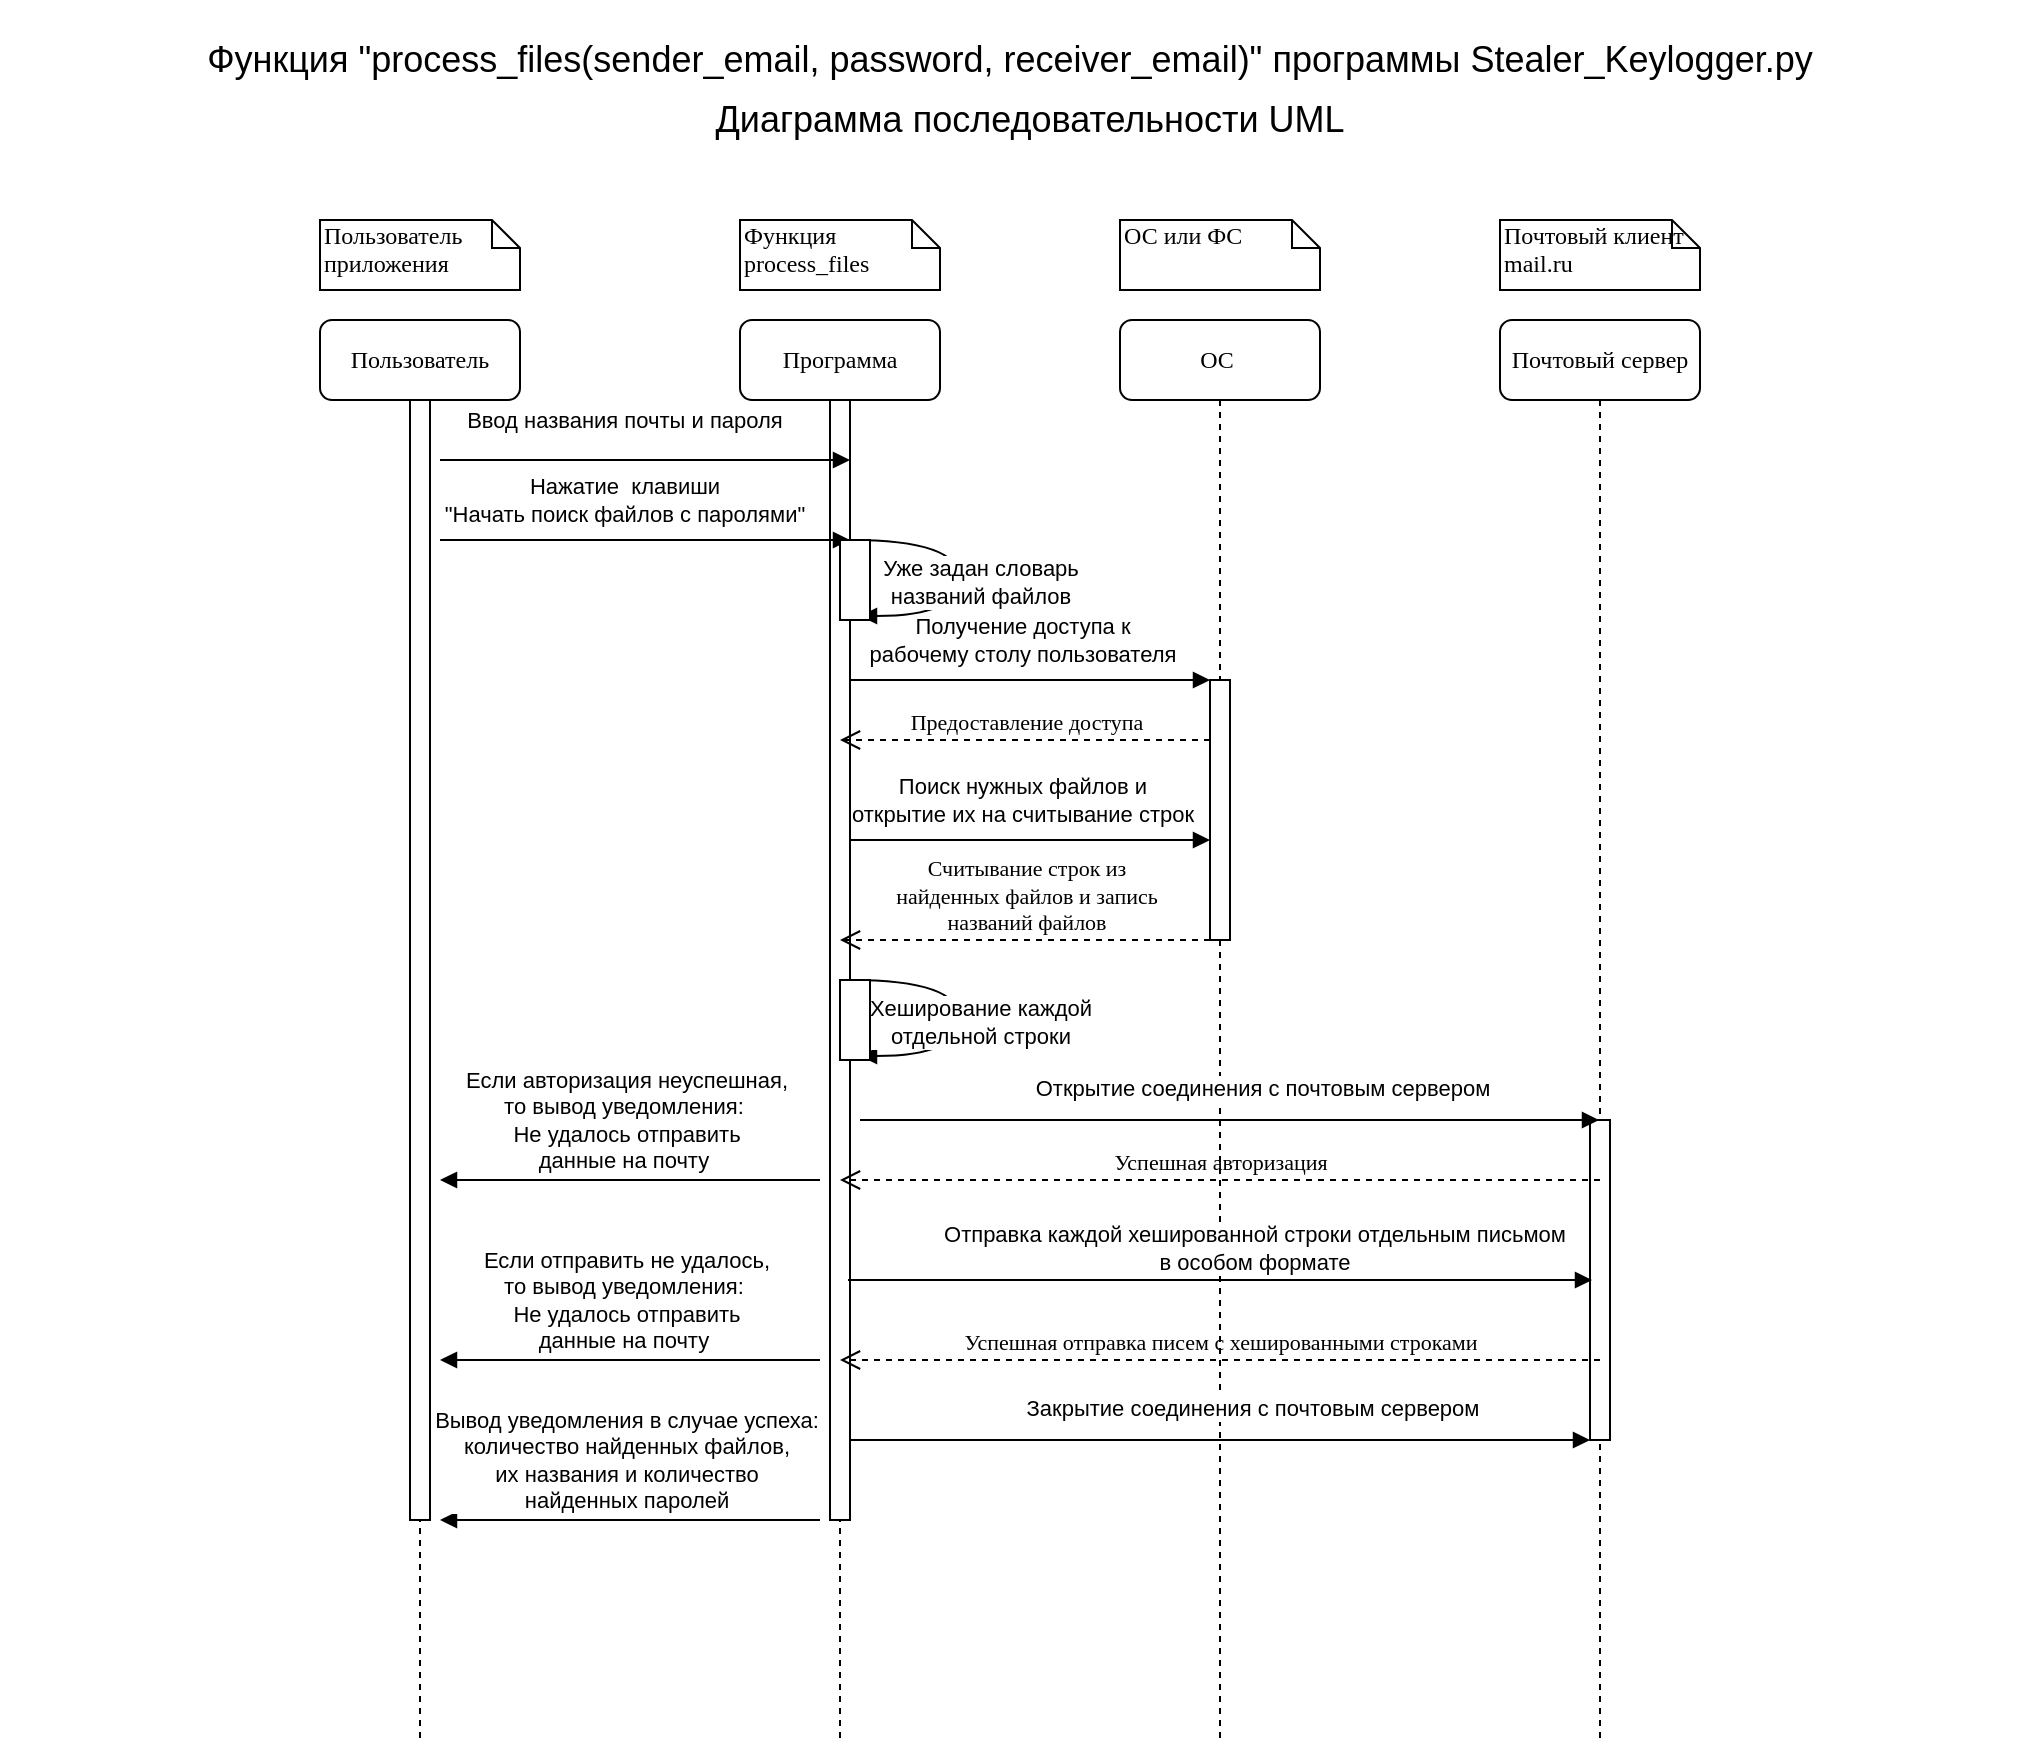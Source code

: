 <mxfile version="22.1.16" type="device">
  <diagram name="Page-1" id="13e1069c-82ec-6db2-03f1-153e76fe0fe0">
    <mxGraphModel dx="5502" dy="3783" grid="1" gridSize="10" guides="1" tooltips="1" connect="1" arrows="1" fold="1" page="1" pageScale="1" pageWidth="4681" pageHeight="3300" background="none" math="0" shadow="0">
      <root>
        <mxCell id="0" />
        <mxCell id="1" parent="0" />
        <mxCell id="7baba1c4bc27f4b0-2" value="Программа" style="shape=umlLifeline;perimeter=lifelinePerimeter;whiteSpace=wrap;html=1;container=1;collapsible=0;recursiveResize=0;outlineConnect=0;rounded=1;shadow=0;comic=0;labelBackgroundColor=none;strokeWidth=1;fontFamily=Verdana;fontSize=12;align=center;" parent="1" vertex="1">
          <mxGeometry x="280" y="80" width="100" height="710" as="geometry" />
        </mxCell>
        <mxCell id="7baba1c4bc27f4b0-10" value="" style="html=1;points=[];perimeter=orthogonalPerimeter;rounded=0;shadow=0;comic=0;labelBackgroundColor=none;strokeWidth=1;fontFamily=Verdana;fontSize=12;align=center;" parent="7baba1c4bc27f4b0-2" vertex="1">
          <mxGeometry x="45" y="40" width="10" height="560" as="geometry" />
        </mxCell>
        <mxCell id="-zt7evYeH_7EeEriMYQJ-5" value="" style="html=1;verticalAlign=bottom;endArrow=block;labelBackgroundColor=none;fontFamily=Verdana;fontSize=12;edgeStyle=elbowEdgeStyle;elbow=vertical;" parent="7baba1c4bc27f4b0-2" edge="1">
          <mxGeometry relative="1" as="geometry">
            <mxPoint x="-150" y="110" as="sourcePoint" />
            <mxPoint x="55" y="110" as="targetPoint" />
            <Array as="points">
              <mxPoint x="-55" y="110" />
            </Array>
          </mxGeometry>
        </mxCell>
        <mxCell id="-zt7evYeH_7EeEriMYQJ-6" value="Нажатие&amp;nbsp; клавиши &lt;br&gt;&quot;Начать поиск файлов с паролями&quot;" style="edgeLabel;html=1;align=center;verticalAlign=middle;resizable=0;points=[];" parent="-zt7evYeH_7EeEriMYQJ-5" vertex="1" connectable="0">
          <mxGeometry x="0.202" y="1" relative="1" as="geometry">
            <mxPoint x="-31" y="-19" as="offset" />
          </mxGeometry>
        </mxCell>
        <mxCell id="-zt7evYeH_7EeEriMYQJ-7" value="" style="html=1;verticalAlign=bottom;endArrow=block;entryX=0;entryY=0;labelBackgroundColor=none;fontFamily=Verdana;fontSize=12;edgeStyle=elbowEdgeStyle;elbow=vertical;" parent="7baba1c4bc27f4b0-2" edge="1">
          <mxGeometry relative="1" as="geometry">
            <mxPoint x="55" y="180" as="sourcePoint" />
            <mxPoint x="235" y="180" as="targetPoint" />
            <mxPoint as="offset" />
          </mxGeometry>
        </mxCell>
        <mxCell id="-zt7evYeH_7EeEriMYQJ-8" value="Получение доступа к &lt;br&gt;рабочему столу пользователя" style="edgeLabel;html=1;align=center;verticalAlign=middle;resizable=0;points=[];" parent="-zt7evYeH_7EeEriMYQJ-7" vertex="1" connectable="0">
          <mxGeometry x="0.314" relative="1" as="geometry">
            <mxPoint x="-33" y="-20" as="offset" />
          </mxGeometry>
        </mxCell>
        <mxCell id="-zt7evYeH_7EeEriMYQJ-17" value="" style="html=1;verticalAlign=bottom;endArrow=block;labelBackgroundColor=none;fontFamily=Verdana;fontSize=12;elbow=vertical;edgeStyle=orthogonalEdgeStyle;curved=1;exitX=1.038;exitY=0.345;exitPerimeter=0;" parent="7baba1c4bc27f4b0-2" edge="1">
          <mxGeometry relative="1" as="geometry">
            <mxPoint x="55" y="110" as="sourcePoint" />
            <mxPoint x="60" y="148" as="targetPoint" />
            <Array as="points">
              <mxPoint x="109.667" y="110" />
              <mxPoint x="109.667" y="148" />
            </Array>
          </mxGeometry>
        </mxCell>
        <mxCell id="-zt7evYeH_7EeEriMYQJ-18" value="Уже задан словарь &lt;br&gt;названий файлов" style="edgeLabel;html=1;align=center;verticalAlign=middle;resizable=0;points=[];" parent="-zt7evYeH_7EeEriMYQJ-17" vertex="1" connectable="0">
          <mxGeometry x="-0.041" y="-3" relative="1" as="geometry">
            <mxPoint x="13" y="7" as="offset" />
          </mxGeometry>
        </mxCell>
        <mxCell id="-zt7evYeH_7EeEriMYQJ-25" value="Предоставление доступа" style="html=1;verticalAlign=bottom;endArrow=open;dashed=1;endSize=8;labelBackgroundColor=none;fontFamily=Verdana;fontSize=11;edgeStyle=elbowEdgeStyle;elbow=vertical;" parent="7baba1c4bc27f4b0-2" edge="1">
          <mxGeometry relative="1" as="geometry">
            <mxPoint x="50" y="210" as="targetPoint" />
            <Array as="points" />
            <mxPoint x="235" y="210" as="sourcePoint" />
          </mxGeometry>
        </mxCell>
        <mxCell id="-zt7evYeH_7EeEriMYQJ-27" value="" style="html=1;verticalAlign=bottom;endArrow=block;labelBackgroundColor=none;fontFamily=Verdana;fontSize=12;elbow=vertical;edgeStyle=orthogonalEdgeStyle;curved=1;exitX=1.038;exitY=0.345;exitPerimeter=0;" parent="7baba1c4bc27f4b0-2" edge="1">
          <mxGeometry relative="1" as="geometry">
            <mxPoint x="55" y="330" as="sourcePoint" />
            <mxPoint x="60" y="368" as="targetPoint" />
            <Array as="points">
              <mxPoint x="109.667" y="330" />
              <mxPoint x="109.667" y="368" />
            </Array>
          </mxGeometry>
        </mxCell>
        <mxCell id="-zt7evYeH_7EeEriMYQJ-28" value="Хеширование каждой &lt;br&gt;отдельной строки" style="edgeLabel;html=1;align=center;verticalAlign=middle;resizable=0;points=[];" parent="-zt7evYeH_7EeEriMYQJ-27" vertex="1" connectable="0">
          <mxGeometry x="-0.041" y="-3" relative="1" as="geometry">
            <mxPoint x="13" y="7" as="offset" />
          </mxGeometry>
        </mxCell>
        <mxCell id="-zt7evYeH_7EeEriMYQJ-40" value="" style="html=1;verticalAlign=bottom;endArrow=block;labelBackgroundColor=none;fontFamily=Verdana;fontSize=12;edgeStyle=elbowEdgeStyle;elbow=vertical;" parent="7baba1c4bc27f4b0-2" edge="1">
          <mxGeometry relative="1" as="geometry">
            <mxPoint x="40" y="430" as="sourcePoint" />
            <mxPoint x="-150" y="430" as="targetPoint" />
            <Array as="points">
              <mxPoint x="-20" y="430" />
              <mxPoint x="-44.5" y="410" />
              <mxPoint x="-59.5" y="390" />
            </Array>
          </mxGeometry>
        </mxCell>
        <mxCell id="-zt7evYeH_7EeEriMYQJ-41" value="Если авторизация неуспешная, &lt;br&gt;то вывод уведомления:&amp;nbsp;&lt;br&gt;Не удалось отправить &lt;br&gt;данные на почту&amp;nbsp;" style="edgeLabel;html=1;align=center;verticalAlign=middle;resizable=0;points=[];" parent="-zt7evYeH_7EeEriMYQJ-40" vertex="1" connectable="0">
          <mxGeometry x="0.202" y="1" relative="1" as="geometry">
            <mxPoint x="17" y="-31" as="offset" />
          </mxGeometry>
        </mxCell>
        <mxCell id="-zt7evYeH_7EeEriMYQJ-46" value="" style="html=1;verticalAlign=bottom;endArrow=block;labelBackgroundColor=none;fontFamily=Verdana;fontSize=12;edgeStyle=elbowEdgeStyle;elbow=vertical;" parent="7baba1c4bc27f4b0-2" edge="1">
          <mxGeometry relative="1" as="geometry">
            <mxPoint x="40" y="600" as="sourcePoint" />
            <mxPoint x="-150" y="600" as="targetPoint" />
            <Array as="points">
              <mxPoint x="-20" y="600" />
              <mxPoint x="-44.5" y="580" />
              <mxPoint x="-59.5" y="560" />
            </Array>
          </mxGeometry>
        </mxCell>
        <mxCell id="-zt7evYeH_7EeEriMYQJ-47" value="Вывод уведомления в случае успеха:&lt;br&gt;количество найденных файлов, &lt;br&gt;их названия и количество &lt;br&gt;найденных паролей" style="edgeLabel;html=1;align=center;verticalAlign=middle;resizable=0;points=[];" parent="-zt7evYeH_7EeEriMYQJ-46" vertex="1" connectable="0">
          <mxGeometry x="0.202" y="1" relative="1" as="geometry">
            <mxPoint x="17" y="-31" as="offset" />
          </mxGeometry>
        </mxCell>
        <mxCell id="7baba1c4bc27f4b0-11" value="" style="html=1;verticalAlign=bottom;endArrow=block;labelBackgroundColor=none;fontFamily=Verdana;fontSize=12;edgeStyle=elbowEdgeStyle;elbow=vertical;" parent="7baba1c4bc27f4b0-2" edge="1">
          <mxGeometry relative="1" as="geometry">
            <mxPoint x="-150" y="70" as="sourcePoint" />
            <mxPoint x="55" y="70" as="targetPoint" />
            <Array as="points">
              <mxPoint x="-55" y="70" />
            </Array>
          </mxGeometry>
        </mxCell>
        <mxCell id="-zt7evYeH_7EeEriMYQJ-4" value="Ввод названия почты и пароля" style="edgeLabel;html=1;align=center;verticalAlign=middle;resizable=0;points=[];" parent="7baba1c4bc27f4b0-11" vertex="1" connectable="0">
          <mxGeometry x="0.202" y="1" relative="1" as="geometry">
            <mxPoint x="-31" y="-19" as="offset" />
          </mxGeometry>
        </mxCell>
        <mxCell id="1eUNo9QsRgCgycoDIhRz-1" value="" style="html=1;points=[];perimeter=orthogonalPerimeter;rounded=0;shadow=0;comic=0;labelBackgroundColor=none;strokeWidth=1;fontFamily=Verdana;fontSize=12;align=center;" vertex="1" parent="7baba1c4bc27f4b0-2">
          <mxGeometry x="50" y="110" width="15" height="40" as="geometry" />
        </mxCell>
        <mxCell id="1eUNo9QsRgCgycoDIhRz-2" value="" style="html=1;points=[];perimeter=orthogonalPerimeter;rounded=0;shadow=0;comic=0;labelBackgroundColor=none;strokeWidth=1;fontFamily=Verdana;fontSize=12;align=center;" vertex="1" parent="7baba1c4bc27f4b0-2">
          <mxGeometry x="50" y="330" width="15" height="40" as="geometry" />
        </mxCell>
        <mxCell id="7baba1c4bc27f4b0-3" value="ОС&amp;nbsp;" style="shape=umlLifeline;perimeter=lifelinePerimeter;whiteSpace=wrap;html=1;container=1;collapsible=0;recursiveResize=0;outlineConnect=0;rounded=1;shadow=0;comic=0;labelBackgroundColor=none;strokeWidth=1;fontFamily=Verdana;fontSize=12;align=center;" parent="1" vertex="1">
          <mxGeometry x="470" y="80" width="100" height="710" as="geometry" />
        </mxCell>
        <mxCell id="7baba1c4bc27f4b0-13" value="" style="html=1;points=[];perimeter=orthogonalPerimeter;rounded=0;shadow=0;comic=0;labelBackgroundColor=none;strokeWidth=1;fontFamily=Verdana;fontSize=12;align=center;" parent="7baba1c4bc27f4b0-3" vertex="1">
          <mxGeometry x="45" y="180" width="10" height="130" as="geometry" />
        </mxCell>
        <mxCell id="-zt7evYeH_7EeEriMYQJ-44" value="" style="html=1;verticalAlign=bottom;endArrow=block;labelBackgroundColor=none;fontFamily=Verdana;fontSize=12;edgeStyle=elbowEdgeStyle;elbow=vertical;" parent="7baba1c4bc27f4b0-3" edge="1">
          <mxGeometry relative="1" as="geometry">
            <mxPoint x="-135" y="560" as="sourcePoint" />
            <mxPoint x="235" y="560" as="targetPoint" />
            <mxPoint as="offset" />
            <Array as="points">
              <mxPoint x="205" y="560" />
            </Array>
          </mxGeometry>
        </mxCell>
        <mxCell id="-zt7evYeH_7EeEriMYQJ-45" value="Закрытие соединения с почтовым сервером" style="edgeLabel;html=1;align=center;verticalAlign=middle;resizable=0;points=[];" parent="-zt7evYeH_7EeEriMYQJ-44" vertex="1" connectable="0">
          <mxGeometry x="0.314" relative="1" as="geometry">
            <mxPoint x="-42" y="-16" as="offset" />
          </mxGeometry>
        </mxCell>
        <mxCell id="-zt7evYeH_7EeEriMYQJ-26" value="Считывание строк из &lt;br&gt;найденных файлов и запись &lt;br&gt;названий файлов" style="html=1;verticalAlign=bottom;endArrow=open;dashed=1;endSize=8;labelBackgroundColor=none;fontFamily=Verdana;fontSize=11;edgeStyle=elbowEdgeStyle;elbow=vertical;" parent="7baba1c4bc27f4b0-3" edge="1">
          <mxGeometry relative="1" as="geometry">
            <mxPoint x="-140" y="310" as="targetPoint" />
            <Array as="points" />
            <mxPoint x="45" y="310" as="sourcePoint" />
          </mxGeometry>
        </mxCell>
        <mxCell id="7baba1c4bc27f4b0-4" value="Почтовый сервер" style="shape=umlLifeline;perimeter=lifelinePerimeter;whiteSpace=wrap;html=1;container=1;collapsible=0;recursiveResize=0;outlineConnect=0;rounded=1;shadow=0;comic=0;labelBackgroundColor=none;strokeWidth=1;fontFamily=Verdana;fontSize=12;align=center;" parent="1" vertex="1">
          <mxGeometry x="660" y="80" width="100" height="710" as="geometry" />
        </mxCell>
        <mxCell id="7baba1c4bc27f4b0-16" value="" style="html=1;points=[];perimeter=orthogonalPerimeter;rounded=0;shadow=0;comic=0;labelBackgroundColor=none;strokeWidth=1;fontFamily=Verdana;fontSize=12;align=center;" parent="7baba1c4bc27f4b0-4" vertex="1">
          <mxGeometry x="45" y="400" width="10" height="160" as="geometry" />
        </mxCell>
        <mxCell id="-zt7evYeH_7EeEriMYQJ-32" value="" style="html=1;verticalAlign=bottom;endArrow=block;labelBackgroundColor=none;fontFamily=Verdana;fontSize=12;edgeStyle=elbowEdgeStyle;elbow=vertical;exitX=1.31;exitY=0.691;exitDx=0;exitDy=0;exitPerimeter=0;" parent="7baba1c4bc27f4b0-4" edge="1">
          <mxGeometry relative="1" as="geometry">
            <mxPoint x="-326" y="480" as="sourcePoint" />
            <mxPoint x="46" y="480" as="targetPoint" />
            <mxPoint as="offset" />
          </mxGeometry>
        </mxCell>
        <mxCell id="-zt7evYeH_7EeEriMYQJ-33" value="Отправка каждой хешированной строки отдельным письмом&lt;br&gt;в особом формате" style="edgeLabel;html=1;align=center;verticalAlign=middle;resizable=0;points=[];" parent="-zt7evYeH_7EeEriMYQJ-32" vertex="1" connectable="0">
          <mxGeometry x="0.314" relative="1" as="geometry">
            <mxPoint x="-42" y="-16" as="offset" />
          </mxGeometry>
        </mxCell>
        <mxCell id="7baba1c4bc27f4b0-8" value="Пользователь" style="shape=umlLifeline;perimeter=lifelinePerimeter;whiteSpace=wrap;html=1;container=1;collapsible=0;recursiveResize=0;outlineConnect=0;rounded=1;shadow=0;comic=0;labelBackgroundColor=none;strokeWidth=1;fontFamily=Verdana;fontSize=12;align=center;" parent="1" vertex="1">
          <mxGeometry x="70" y="80" width="100" height="710" as="geometry" />
        </mxCell>
        <mxCell id="7baba1c4bc27f4b0-9" value="" style="html=1;points=[];perimeter=orthogonalPerimeter;rounded=0;shadow=0;comic=0;labelBackgroundColor=none;strokeWidth=1;fontFamily=Verdana;fontSize=12;align=center;" parent="7baba1c4bc27f4b0-8" vertex="1">
          <mxGeometry x="45" y="40" width="10" height="560" as="geometry" />
        </mxCell>
        <mxCell id="7baba1c4bc27f4b0-40" value="Пользователь приложения" style="shape=note;whiteSpace=wrap;html=1;size=14;verticalAlign=top;align=left;spacingTop=-6;rounded=0;shadow=0;comic=0;labelBackgroundColor=none;strokeWidth=1;fontFamily=Verdana;fontSize=12" parent="1" vertex="1">
          <mxGeometry x="70" y="30" width="100" height="35" as="geometry" />
        </mxCell>
        <mxCell id="7baba1c4bc27f4b0-41" value="Функция process_files" style="shape=note;whiteSpace=wrap;html=1;size=14;verticalAlign=top;align=left;spacingTop=-6;rounded=0;shadow=0;comic=0;labelBackgroundColor=none;strokeWidth=1;fontFamily=Verdana;fontSize=12" parent="1" vertex="1">
          <mxGeometry x="280" y="30" width="100" height="35" as="geometry" />
        </mxCell>
        <mxCell id="7baba1c4bc27f4b0-42" value="ОС или ФС" style="shape=note;whiteSpace=wrap;html=1;size=14;verticalAlign=top;align=left;spacingTop=-6;rounded=0;shadow=0;comic=0;labelBackgroundColor=none;strokeWidth=1;fontFamily=Verdana;fontSize=12" parent="1" vertex="1">
          <mxGeometry x="470" y="30" width="100" height="35" as="geometry" />
        </mxCell>
        <mxCell id="7baba1c4bc27f4b0-43" value="Почтовый клиент mail.ru" style="shape=note;whiteSpace=wrap;html=1;size=14;verticalAlign=top;align=left;spacingTop=-6;rounded=0;shadow=0;comic=0;labelBackgroundColor=none;strokeWidth=1;fontFamily=Verdana;fontSize=12" parent="1" vertex="1">
          <mxGeometry x="660" y="30" width="100" height="35" as="geometry" />
        </mxCell>
        <mxCell id="-zt7evYeH_7EeEriMYQJ-2" value="Функция &quot;process_files(sender_email, password, receiver_email)&quot; программы Stealer_Keylogger.py" style="text;html=1;strokeColor=none;fillColor=none;align=center;verticalAlign=middle;whiteSpace=wrap;rounded=0;fontSize=18;" parent="1" vertex="1">
          <mxGeometry x="-90" y="-80" width="1010" height="60" as="geometry" />
        </mxCell>
        <mxCell id="-zt7evYeH_7EeEriMYQJ-22" value="" style="html=1;verticalAlign=bottom;endArrow=block;entryX=0;entryY=0;labelBackgroundColor=none;fontFamily=Verdana;fontSize=12;edgeStyle=elbowEdgeStyle;elbow=vertical;" parent="1" edge="1">
          <mxGeometry relative="1" as="geometry">
            <mxPoint x="335" y="340" as="sourcePoint" />
            <mxPoint x="515" y="340" as="targetPoint" />
            <mxPoint as="offset" />
          </mxGeometry>
        </mxCell>
        <mxCell id="-zt7evYeH_7EeEriMYQJ-23" value="Поиск нужных файлов и &lt;br&gt;открытие их на считывание строк" style="edgeLabel;html=1;align=center;verticalAlign=middle;resizable=0;points=[];" parent="-zt7evYeH_7EeEriMYQJ-22" vertex="1" connectable="0">
          <mxGeometry x="0.314" relative="1" as="geometry">
            <mxPoint x="-33" y="-20" as="offset" />
          </mxGeometry>
        </mxCell>
        <mxCell id="-zt7evYeH_7EeEriMYQJ-29" value="" style="html=1;verticalAlign=bottom;endArrow=block;labelBackgroundColor=none;fontFamily=Verdana;fontSize=12;edgeStyle=elbowEdgeStyle;elbow=vertical;" parent="1" target="7baba1c4bc27f4b0-4" edge="1">
          <mxGeometry relative="1" as="geometry">
            <mxPoint x="340" y="480" as="sourcePoint" />
            <mxPoint x="590" y="470" as="targetPoint" />
            <mxPoint as="offset" />
            <Array as="points">
              <mxPoint x="680" y="480" />
            </Array>
          </mxGeometry>
        </mxCell>
        <mxCell id="-zt7evYeH_7EeEriMYQJ-30" value="Открытие соединения с почтовым сервером" style="edgeLabel;html=1;align=center;verticalAlign=middle;resizable=0;points=[];" parent="-zt7evYeH_7EeEriMYQJ-29" vertex="1" connectable="0">
          <mxGeometry x="0.314" relative="1" as="geometry">
            <mxPoint x="-42" y="-16" as="offset" />
          </mxGeometry>
        </mxCell>
        <mxCell id="-zt7evYeH_7EeEriMYQJ-31" value="Успешная авторизация" style="html=1;verticalAlign=bottom;endArrow=open;dashed=1;endSize=8;labelBackgroundColor=none;fontFamily=Verdana;fontSize=11;edgeStyle=elbowEdgeStyle;elbow=vertical;" parent="1" edge="1">
          <mxGeometry relative="1" as="geometry">
            <mxPoint x="330" y="510" as="targetPoint" />
            <Array as="points" />
            <mxPoint x="710" y="510" as="sourcePoint" />
          </mxGeometry>
        </mxCell>
        <mxCell id="-zt7evYeH_7EeEriMYQJ-37" value="" style="html=1;verticalAlign=bottom;endArrow=block;labelBackgroundColor=none;fontFamily=Verdana;fontSize=12;edgeStyle=elbowEdgeStyle;elbow=vertical;" parent="1" edge="1">
          <mxGeometry relative="1" as="geometry">
            <mxPoint x="320" y="600" as="sourcePoint" />
            <mxPoint x="130" y="600" as="targetPoint" />
            <Array as="points">
              <mxPoint x="260" y="600" />
              <mxPoint x="235.5" y="580" />
              <mxPoint x="220.5" y="560" />
            </Array>
          </mxGeometry>
        </mxCell>
        <mxCell id="-zt7evYeH_7EeEriMYQJ-38" value="Если отправить не удалось, &lt;br&gt;то вывод уведомления:&amp;nbsp;&lt;br&gt;Не удалось отправить &lt;br&gt;данные на почту&amp;nbsp;" style="edgeLabel;html=1;align=center;verticalAlign=middle;resizable=0;points=[];" parent="-zt7evYeH_7EeEriMYQJ-37" vertex="1" connectable="0">
          <mxGeometry x="0.202" y="1" relative="1" as="geometry">
            <mxPoint x="17" y="-31" as="offset" />
          </mxGeometry>
        </mxCell>
        <mxCell id="-zt7evYeH_7EeEriMYQJ-43" value="Успешная отправка писем с хешированными строками" style="html=1;verticalAlign=bottom;endArrow=open;dashed=1;endSize=8;labelBackgroundColor=none;fontFamily=Verdana;fontSize=11;edgeStyle=elbowEdgeStyle;elbow=vertical;" parent="1" edge="1">
          <mxGeometry relative="1" as="geometry">
            <mxPoint x="330" y="600" as="targetPoint" />
            <Array as="points" />
            <mxPoint x="710" y="600" as="sourcePoint" />
          </mxGeometry>
        </mxCell>
        <mxCell id="1eUNo9QsRgCgycoDIhRz-3" value="Диаграмма последовательности UML" style="text;html=1;strokeColor=none;fillColor=none;align=center;verticalAlign=middle;whiteSpace=wrap;rounded=0;fontSize=18;" vertex="1" parent="1">
          <mxGeometry x="-80" y="-50" width="1010" height="60" as="geometry" />
        </mxCell>
      </root>
    </mxGraphModel>
  </diagram>
</mxfile>
